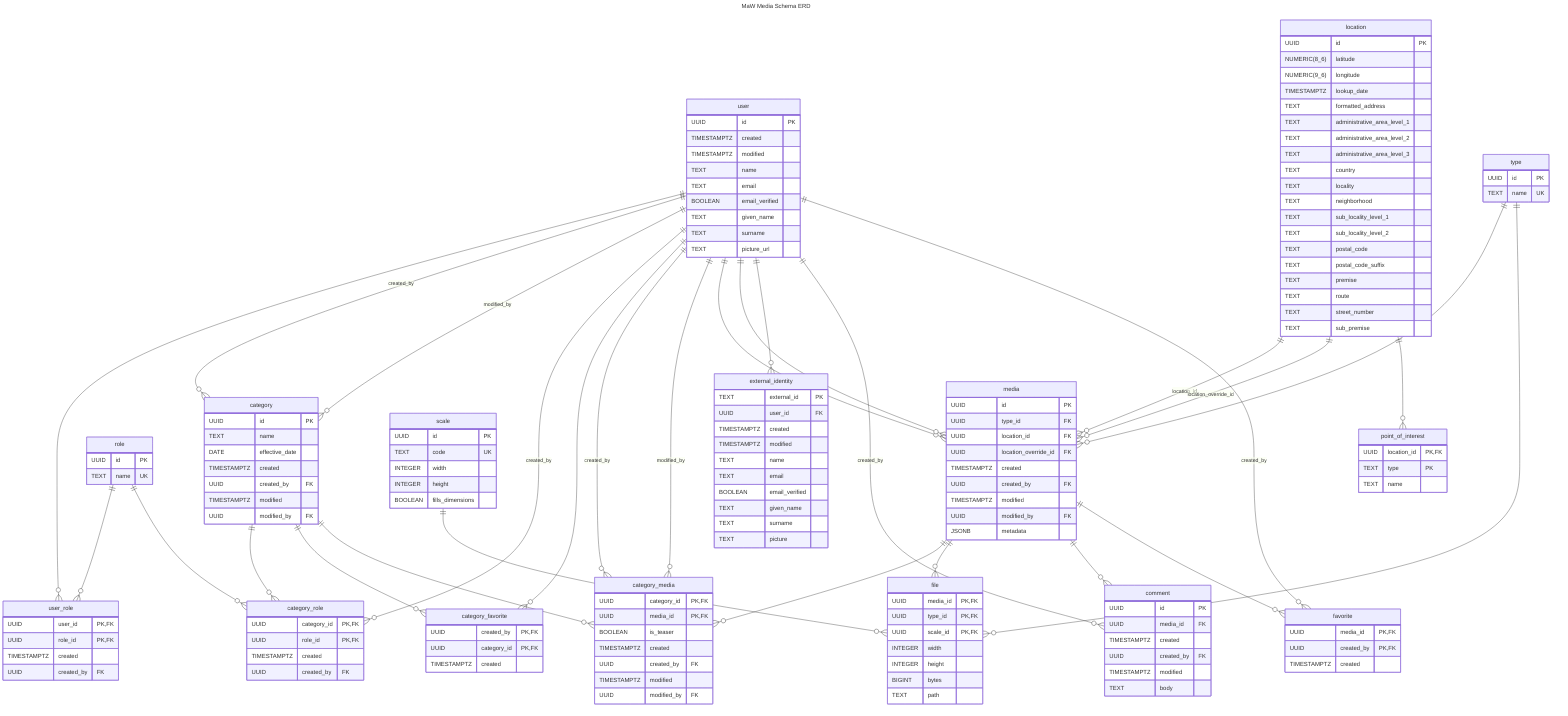 ---
title: MaW Media Schema ERD
---
erDiagram
    %% external_id = nameidentifier
    external_identity {
        TEXT external_id PK
        UUID user_id FK
        TIMESTAMPTZ created
        TIMESTAMPTZ modified
        TEXT name
        TEXT email
        BOOLEAN email_verified
        TEXT given_name
        TEXT surname
        TEXT picture
    }

    user {
        UUID id PK
        TIMESTAMPTZ created
        TIMESTAMPTZ modified
        TEXT name
        TEXT email
        BOOLEAN email_verified
        TEXT given_name
        TEXT surname
        TEXT picture_url
    }

    role {
        UUID id PK
        TEXT name UK
    }

    user_role {
        UUID user_id PK, FK
        UUID role_id PK, FK
        TIMESTAMPTZ created
        UUID created_by FK
    }

    category {
        UUID id PK
        TEXT name
        DATE effective_date
        TIMESTAMPTZ created
        UUID created_by FK
        TIMESTAMPTZ modified
        UUID modified_by FK
    }

    category_role {
        UUID category_id PK, FK
        UUID role_id PK, FK
        TIMESTAMPTZ created
        UUID created_by FK
    }

    category_favorite {
        UUID created_by PK, FK
        UUID category_id PK, FK
        TIMESTAMPTZ created
    }

    type {
        UUID id PK
        TEXT name UK
    }

    %% qqvg    ( 160 x  120)
    %% qvg     ( 320 x  240)
    %% nhd     ( 640 x  360)
    %% hd      (1280 x  720)
    %% full_hd (1920 x 1080)
    %% qhd     (2560 x 1440)
    %% 4k      (3840 x 2160)
    %% 5k      (5120 x 2880)  - skip for now
    %% 8k      (7680 × 4320)  - skip for now
    %% src     ?
    scale {
        UUID id PK
        TEXT code UK
        INTEGER width
        INTEGER height
        BOOLEAN fills_dimensions
    }

    location {
        UUID id PK
        NUMERIC(8_6) latitude
        NUMERIC(9_6) longitude
        TIMESTAMPTZ lookup_date
        TEXT formatted_address
        TEXT administrative_area_level_1
        TEXT administrative_area_level_2
        TEXT administrative_area_level_3
        TEXT country
        TEXT locality
        TEXT neighborhood
        TEXT sub_locality_level_1
        TEXT sub_locality_level_2
        TEXT postal_code
        TEXT postal_code_suffix
        TEXT premise
        TEXT route
        TEXT street_number
        TEXT sub_premise
    }

    point_of_interest {
        UUID location_id PK, FK
        TEXT type PK
        TEXT name
    }

    media {
        UUID id PK
        UUID type_id FK
        UUID location_id FK
        UUID location_override_id FK
        TIMESTAMPTZ created
        UUID created_by FK
        TIMESTAMPTZ modified
        UUID modified_by FK
        JSONB metadata
    }

    file {
        UUID media_id PK, FK
        UUID type_id PK, FK
        UUID scale_id PK, FK
        INTEGER width
        INTEGER height
        BIGINT bytes
        TEXT path
    }

    category_media {
        UUID category_id PK, FK
        UUID media_id PK, FK
        BOOLEAN is_teaser
        TIMESTAMPTZ created
        UUID created_by FK
        TIMESTAMPTZ modified
        UUID modified_by FK
    }

    comment {
        UUID id PK
        UUID media_id FK
        TIMESTAMPTZ created
        UUID created_by FK
        TIMESTAMPTZ modified
        TEXT body
    }

    favorite {
        UUID media_id PK, FK
        UUID created_by PK, FK
        TIMESTAMPTZ created
    }

    %% Relationships
    user ||--o{ user_role : ""
    role ||--o{ user_role : ""
    user ||--o{ category : "created_by"
    user ||--o{ category : "modified_by"
    category ||--o{ category_role : ""
    role ||--o{ category_role : ""
    user ||--o{ category_role : "created_by"
    user ||--o{ category_favorite : ""
    category ||--o{ category_favorite : ""
    category ||--o{ category_media : ""
    media ||--o{ category_media : ""
    user ||--o{ category_media : "created_by"
    user ||--o{ category_media : "modified_by"
    type ||--o{ media : ""
    location ||--o{ media : "location_id"
    location ||--o{ media : "location_override_id"
    user ||--o{ media : "created_by"
    user ||--o{ media : "modified_by"
    media ||--o{ file : ""
    type ||--o{ file : ""
    scale ||--o{ file : ""
    user ||--o{ external_identity : ""
    media ||--o{ comment : ""
    user ||--o{ comment : "created_by"
    media ||--o{ favorite : ""
    user ||--o{ favorite : "created_by"
    location ||--o{ point_of_interest : ""